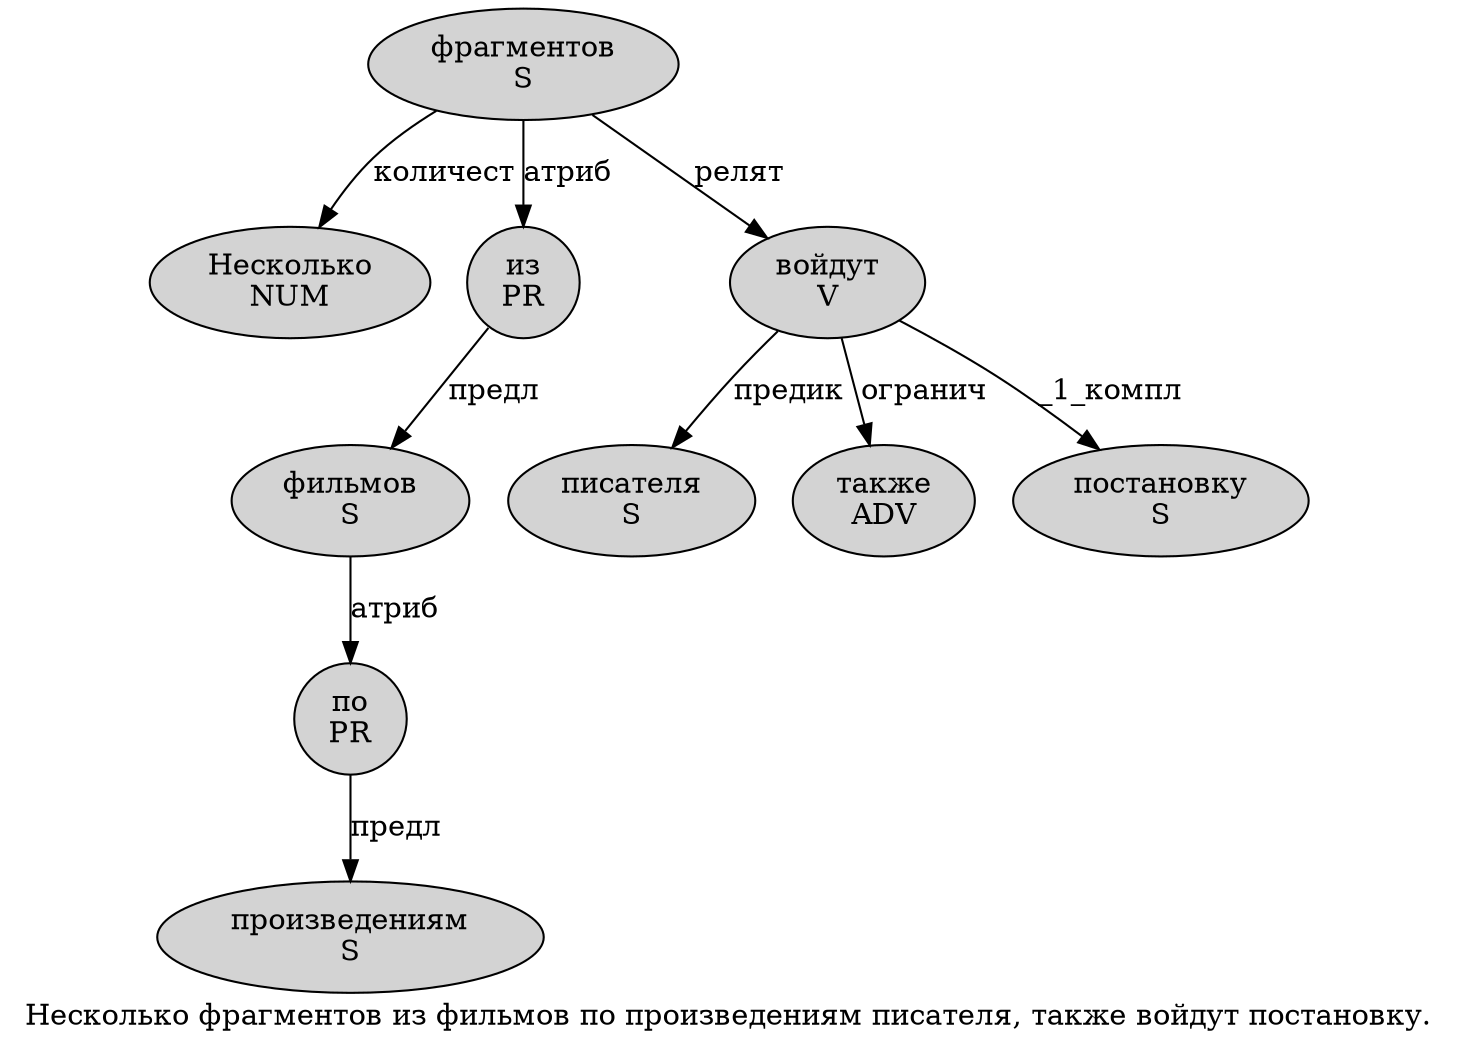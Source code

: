 digraph SENTENCE_670 {
	graph [label="Несколько фрагментов из фильмов по произведениям писателя, также войдут постановку."]
	node [style=filled]
		0 [label="Несколько
NUM" color="" fillcolor=lightgray penwidth=1 shape=ellipse]
		1 [label="фрагментов
S" color="" fillcolor=lightgray penwidth=1 shape=ellipse]
		2 [label="из
PR" color="" fillcolor=lightgray penwidth=1 shape=ellipse]
		3 [label="фильмов
S" color="" fillcolor=lightgray penwidth=1 shape=ellipse]
		4 [label="по
PR" color="" fillcolor=lightgray penwidth=1 shape=ellipse]
		5 [label="произведениям
S" color="" fillcolor=lightgray penwidth=1 shape=ellipse]
		6 [label="писателя
S" color="" fillcolor=lightgray penwidth=1 shape=ellipse]
		8 [label="также
ADV" color="" fillcolor=lightgray penwidth=1 shape=ellipse]
		9 [label="войдут
V" color="" fillcolor=lightgray penwidth=1 shape=ellipse]
		10 [label="постановку
S" color="" fillcolor=lightgray penwidth=1 shape=ellipse]
			3 -> 4 [label="атриб"]
			9 -> 6 [label="предик"]
			9 -> 8 [label="огранич"]
			9 -> 10 [label="_1_компл"]
			4 -> 5 [label="предл"]
			1 -> 0 [label="количест"]
			1 -> 2 [label="атриб"]
			1 -> 9 [label="релят"]
			2 -> 3 [label="предл"]
}
